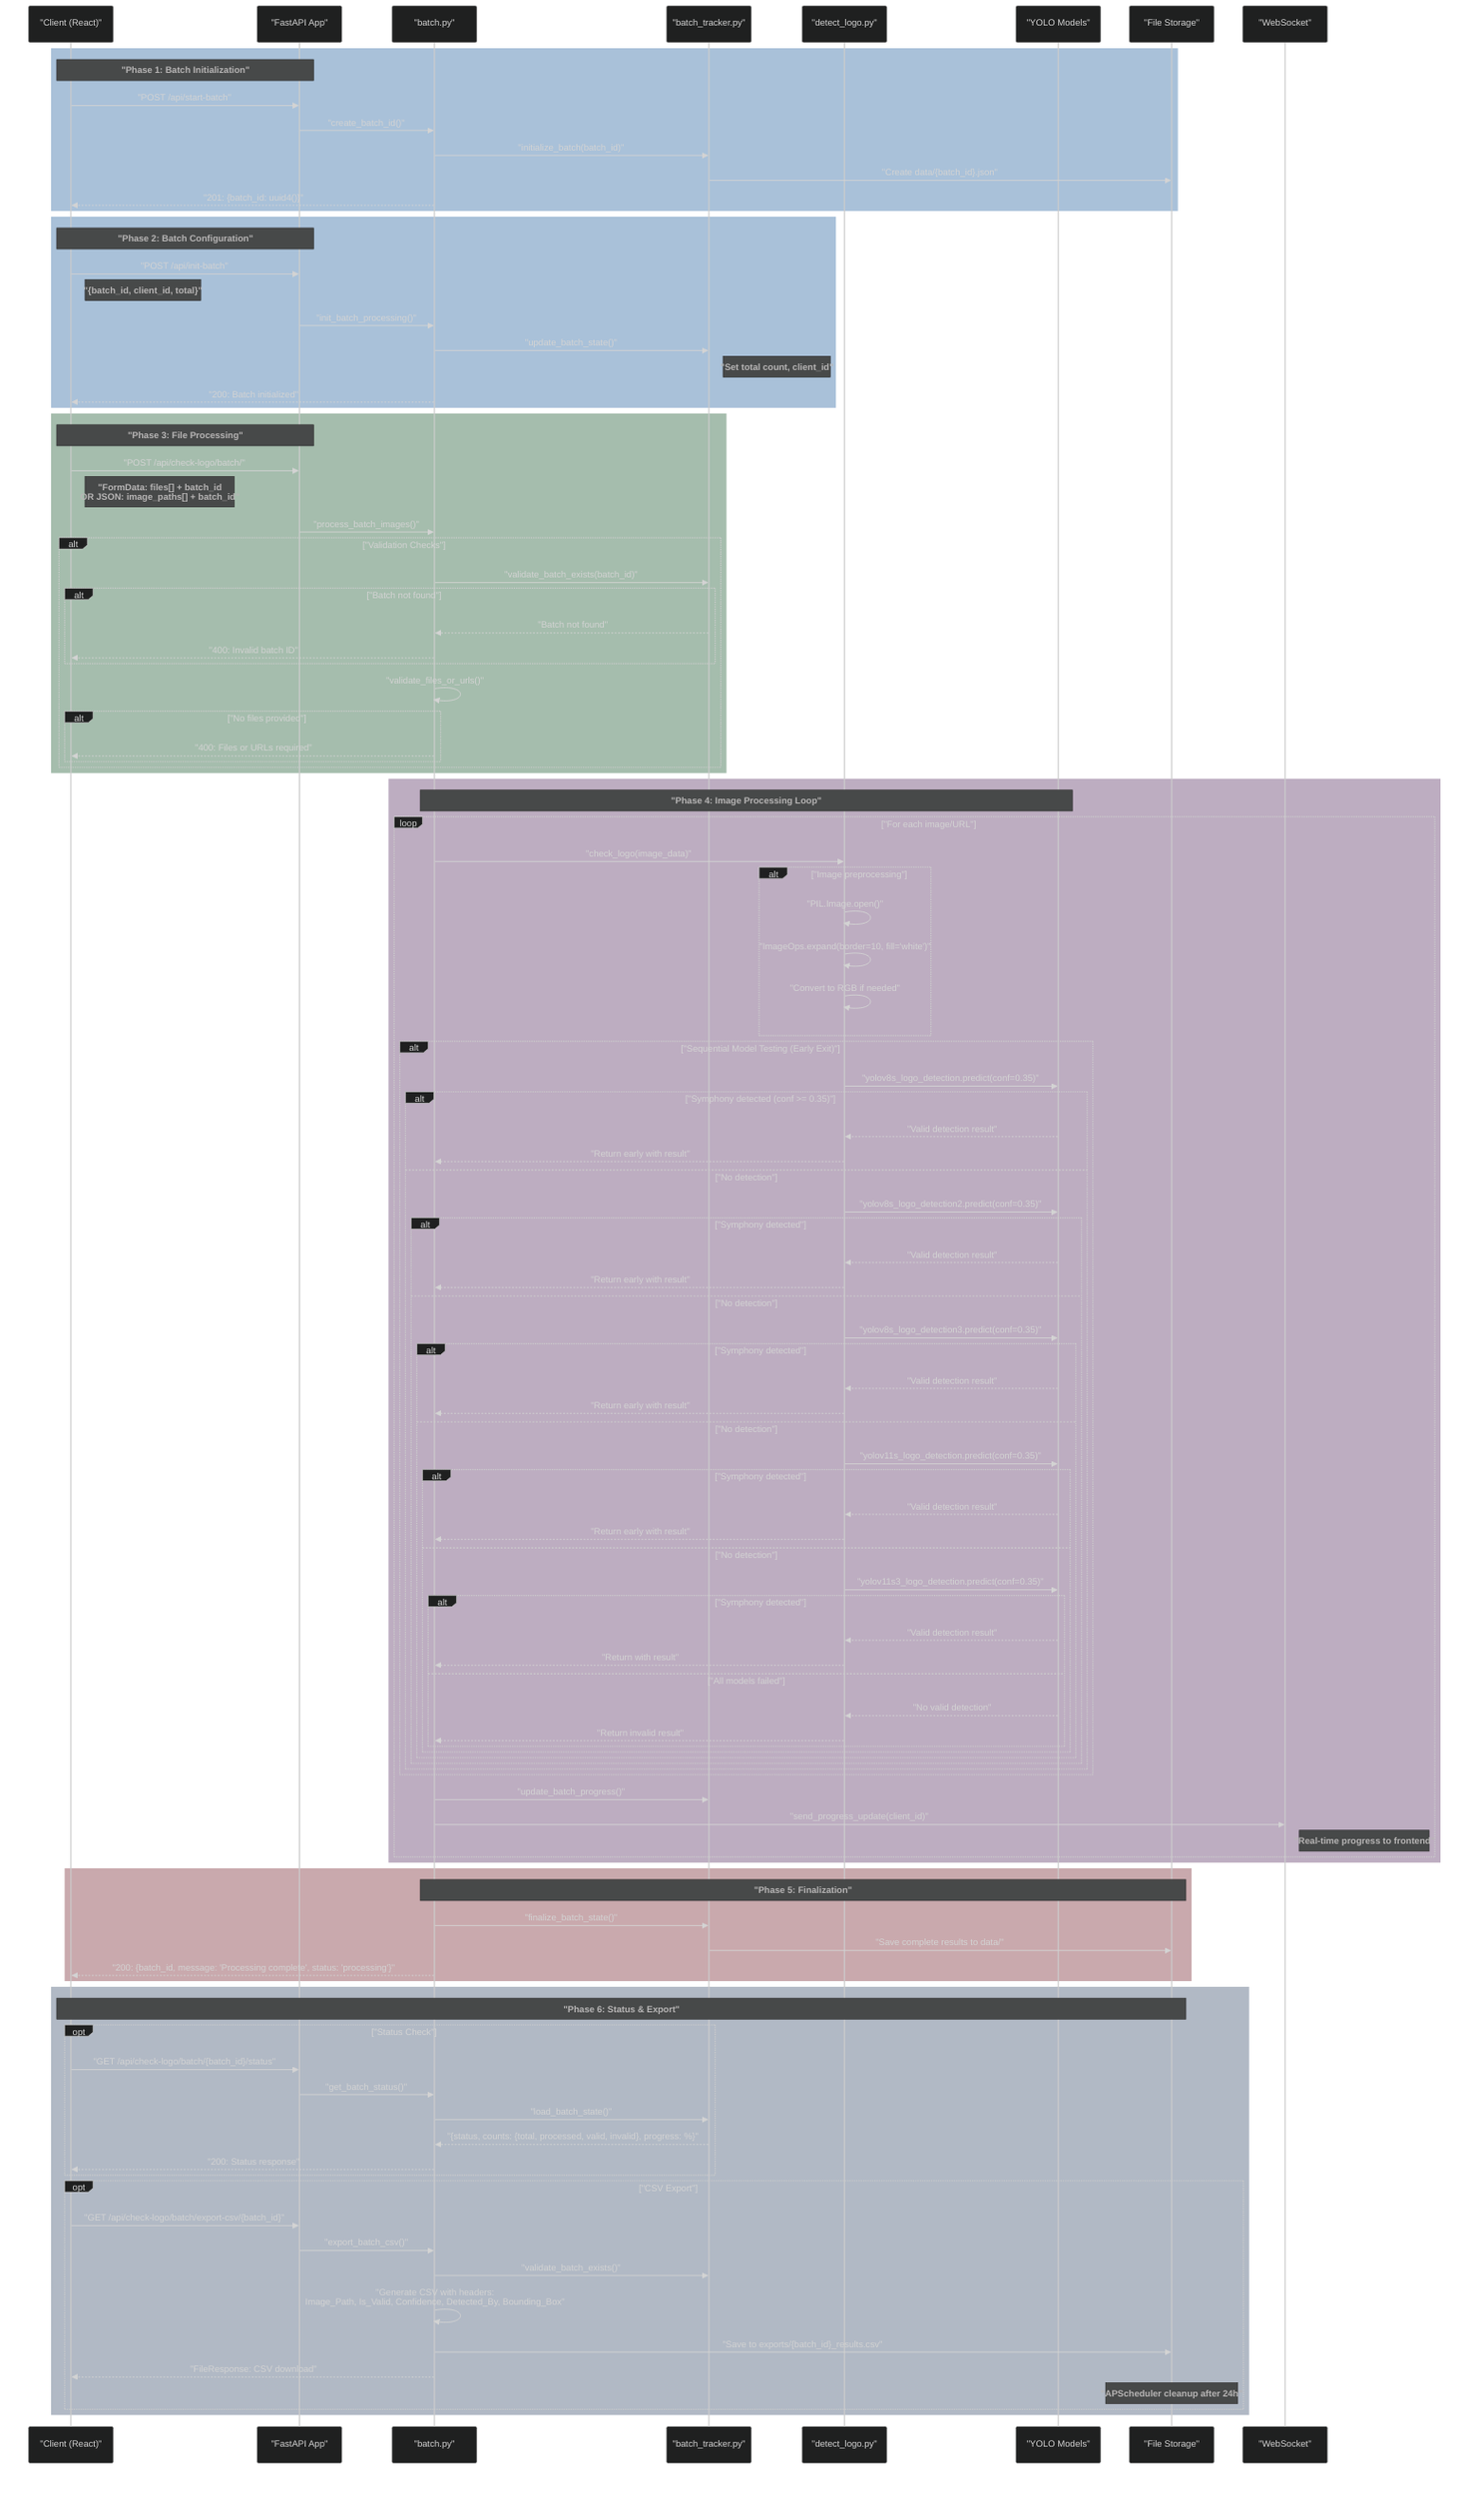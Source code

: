 %%{init: {'theme': 'dark', 'themeVariables': { 'fontFamily': 'arial', 'fontSize': '20px', 'fontWeight': 'bold', 'messageFontWeight': 'bold', 'noteFontWeight': 'bold'}}}%%
sequenceDiagram
    participant C as "Client (React)"
    participant A as "FastAPI App"
    participant B as "batch.py"
    participant T as "batch_tracker.py"
    participant D as "detect_logo.py"
    participant M as "YOLO Models"
    participant S as "File Storage"
    participant W as "WebSocket"

    rect rgba(40, 100, 160, 0.4)
        Note over C,A: "Phase 1: Batch Initialization"
        C->>A: "POST /api/start-batch"
        A->>B: "create_batch_id()"
        B->>T: "initialize_batch(batch_id)"
        T->>S: "Create data/{batch_id}.json"
        B-->>C: "201: {batch_id: uuid4()}"
    end

    rect rgba(40, 100, 160, 0.4)
        Note over C,A: "Phase 2: Batch Configuration"
        C->>A: "POST /api/init-batch"
        Note right of C: "{batch_id, client_id, total}"
        A->>B: "init_batch_processing()"
        B->>T: "update_batch_state()"
        Note right of T: "Set total count, client_id"
        B-->>C: "200: Batch initialized"
    end
    
    rect rgba(30, 90, 50, 0.4)
        Note over C,A: "Phase 3: File Processing"
        C->>A: "POST /api/check-logo/batch/"
        Note right of C: "FormData: files[] + batch_id<br/>OR JSON: image_paths[] + batch_id"
        A->>B: "process_batch_images()"
        
        alt "Validation Checks"
            B->>T: "validate_batch_exists(batch_id)"
            alt "Batch not found"
                T-->>B: "Batch not found"
                B-->>C: "400: Invalid batch ID"
            end
            
            B->>B: "validate_files_or_urls()"
            alt "No files provided"
                B-->>C: "400: Files or URLs required"
            end
        end
    end
    
    rect rgba(90, 50, 100, 0.4)
        Note over B,M: "Phase 4: Image Processing Loop"
        loop "For each image/URL"
            B->>D: "check_logo(image_data)"
            
            alt "Image preprocessing"
                D->>D: "PIL.Image.open()"
                D->>D: "ImageOps.expand(border=10, fill='white')"
                D->>D: "Convert to RGB if needed"
            end
            
            alt "Sequential Model Testing (Early Exit)"
                D->>M: "yolov8s_logo_detection.predict(conf=0.35)"
                alt "Symphony detected (conf >= 0.35)"
                    M-->>D: "Valid detection result"
                    D-->>B: "Return early with result"
                else "No detection"
                    D->>M: "yolov8s_logo_detection2.predict(conf=0.35)"
                    alt "Symphony detected"
                        M-->>D: "Valid detection result"
                        D-->>B: "Return early with result"
                    else "No detection"
                        D->>M: "yolov8s_logo_detection3.predict(conf=0.35)"
                        alt "Symphony detected"
                            M-->>D: "Valid detection result"
                            D-->>B: "Return early with result"
                        else "No detection"
                            D->>M: "yolov11s_logo_detection.predict(conf=0.35)"
                            alt "Symphony detected"
                                M-->>D: "Valid detection result"
                                D-->>B: "Return early with result"
                            else "No detection"
                                D->>M: "yolov11s3_logo_detection.predict(conf=0.35)"
                                alt "Symphony detected"
                                    M-->>D: "Valid detection result"
                                    D-->>B: "Return with result"
                                else "All models failed"
                                    M-->>D: "No valid detection"
                                    D-->>B: "Return invalid result"
                                end
                            end
                        end
                    end
                end
            end
            
            B->>T: "update_batch_progress()"
            B->>W: "send_progress_update(client_id)"
            Note right of W: "Real-time progress to frontend"
        end
    end
    
    rect rgba(120, 40, 50, 0.4)
        Note over B,S: "Phase 5: Finalization"
        B->>T: "finalize_batch_state()"
        T->>S: "Save complete results to data/"
        B-->>C: "200: {batch_id, message: 'Processing complete', status: 'processing'}"
    end

    rect rgba(60, 80, 110, 0.4)
        Note over C,S: "Phase 6: Status & Export"
        
        opt "Status Check"
            C->>A: "GET /api/check-logo/batch/{batch_id}/status"
            A->>B: "get_batch_status()"
            B->>T: "load_batch_state()"
            T-->>B: "{status, counts: {total, processed, valid, invalid}, progress: %}"
            B-->>C: "200: Status response"
        end
        
        opt "CSV Export"
            C->>A: "GET /api/check-logo/batch/export-csv/{batch_id}"
            A->>B: "export_batch_csv()"
            B->>T: "validate_batch_exists()"
            B->>B: "Generate CSV with headers:<br/>Image_Path, Is_Valid, Confidence, Detected_By, Bounding_Box"
            B->>S: "Save to exports/{batch_id}_results.csv"
            B-->>C: "FileResponse: CSV download"
            Note over S: "APScheduler cleanup after 24h"
        end
    end